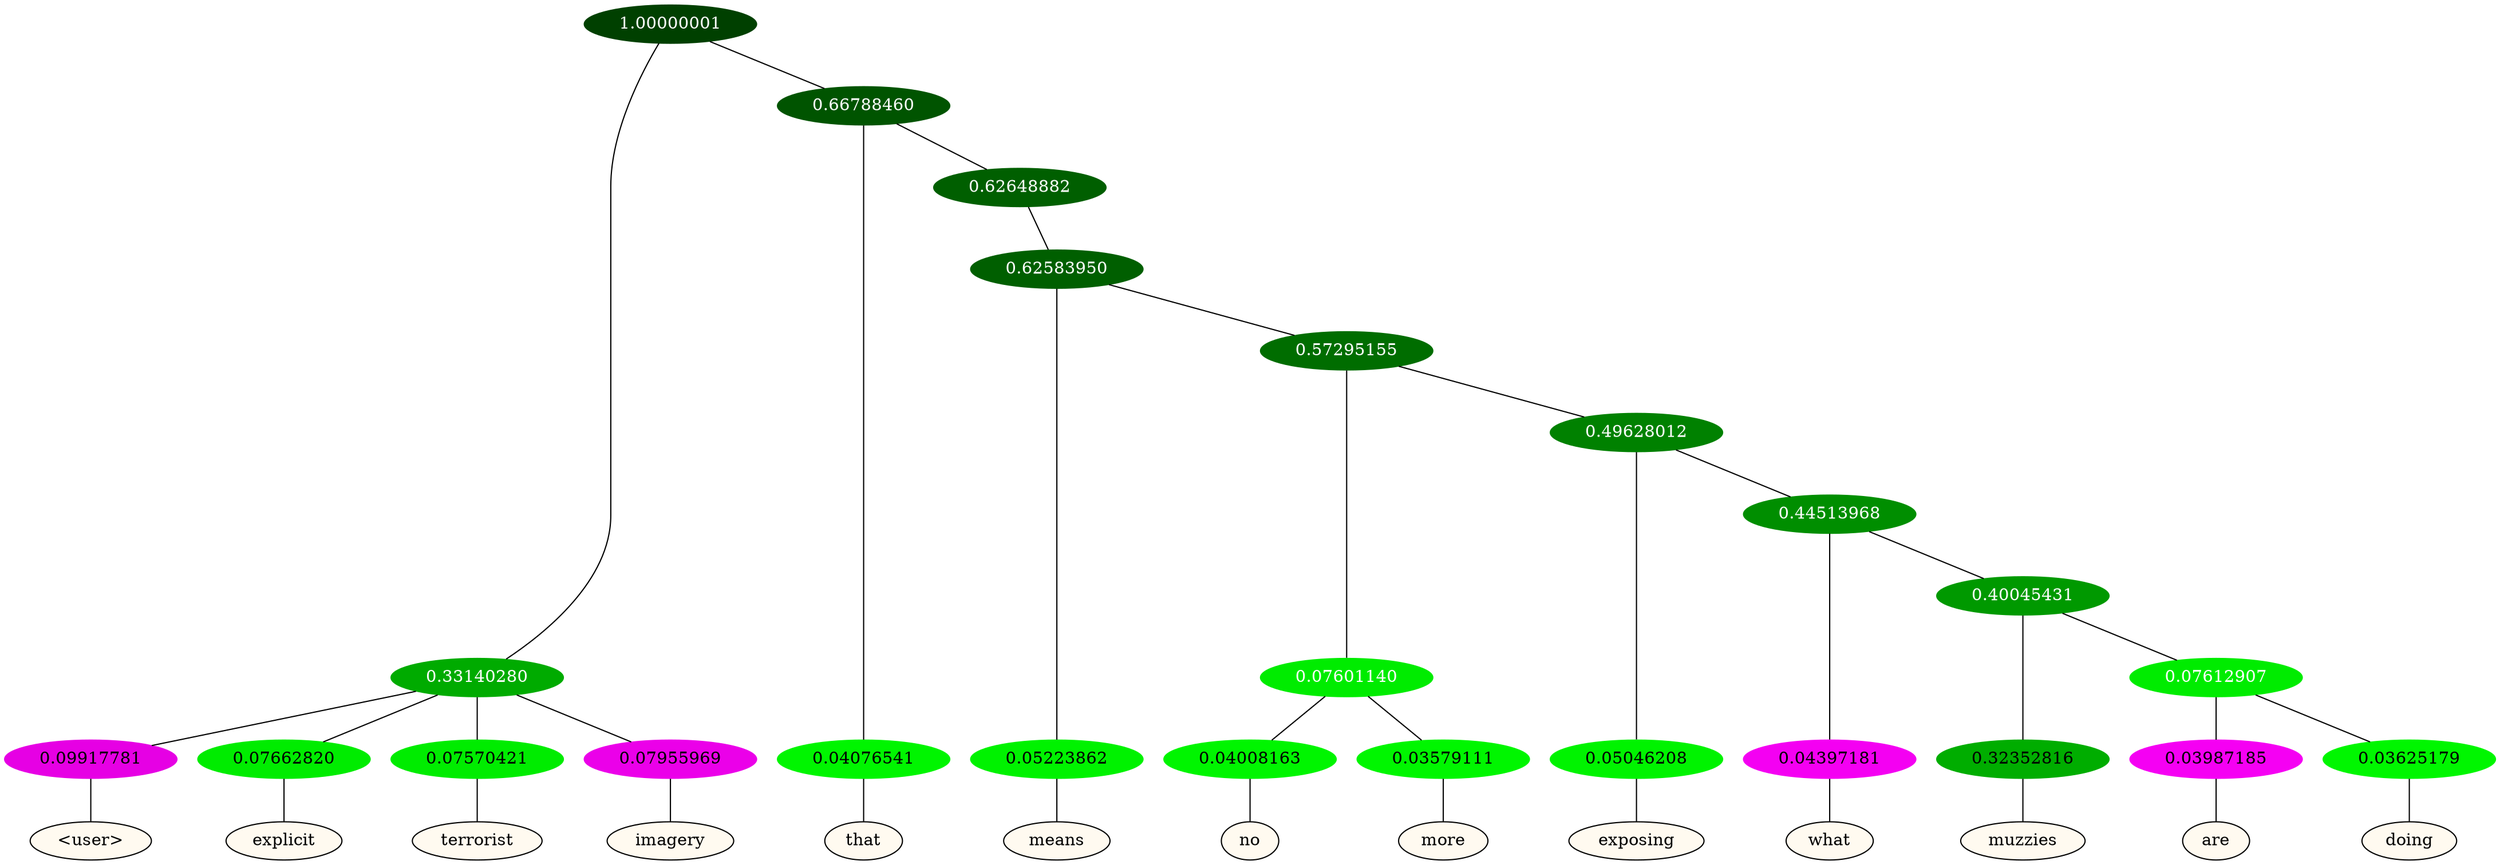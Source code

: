 graph {
	node [format=png height=0.15 nodesep=0.001 ordering=out overlap=prism overlap_scaling=0.01 ranksep=0.001 ratio=0.2 style=filled width=0.15]
	{
		rank=same
		a_w_3 [label="\<user\>" color=black fillcolor=floralwhite style="filled,solid"]
		a_w_4 [label=explicit color=black fillcolor=floralwhite style="filled,solid"]
		a_w_5 [label=terrorist color=black fillcolor=floralwhite style="filled,solid"]
		a_w_6 [label=imagery color=black fillcolor=floralwhite style="filled,solid"]
		a_w_7 [label=that color=black fillcolor=floralwhite style="filled,solid"]
		a_w_10 [label=means color=black fillcolor=floralwhite style="filled,solid"]
		a_w_14 [label=no color=black fillcolor=floralwhite style="filled,solid"]
		a_w_15 [label=more color=black fillcolor=floralwhite style="filled,solid"]
		a_w_16 [label=exposing color=black fillcolor=floralwhite style="filled,solid"]
		a_w_18 [label=what color=black fillcolor=floralwhite style="filled,solid"]
		a_w_20 [label=muzzies color=black fillcolor=floralwhite style="filled,solid"]
		a_w_22 [label=are color=black fillcolor=floralwhite style="filled,solid"]
		a_w_23 [label=doing color=black fillcolor=floralwhite style="filled,solid"]
	}
	a_n_3 -- a_w_3
	a_n_4 -- a_w_4
	a_n_5 -- a_w_5
	a_n_6 -- a_w_6
	a_n_7 -- a_w_7
	a_n_10 -- a_w_10
	a_n_14 -- a_w_14
	a_n_15 -- a_w_15
	a_n_16 -- a_w_16
	a_n_18 -- a_w_18
	a_n_20 -- a_w_20
	a_n_22 -- a_w_22
	a_n_23 -- a_w_23
	{
		rank=same
		a_n_3 [label=0.09917781 color="0.835 1.000 0.901" fontcolor=black]
		a_n_4 [label=0.07662820 color="0.334 1.000 0.923" fontcolor=black]
		a_n_5 [label=0.07570421 color="0.334 1.000 0.924" fontcolor=black]
		a_n_6 [label=0.07955969 color="0.835 1.000 0.920" fontcolor=black]
		a_n_7 [label=0.04076541 color="0.334 1.000 0.959" fontcolor=black]
		a_n_10 [label=0.05223862 color="0.334 1.000 0.948" fontcolor=black]
		a_n_14 [label=0.04008163 color="0.334 1.000 0.960" fontcolor=black]
		a_n_15 [label=0.03579111 color="0.334 1.000 0.964" fontcolor=black]
		a_n_16 [label=0.05046208 color="0.334 1.000 0.950" fontcolor=black]
		a_n_18 [label=0.04397181 color="0.835 1.000 0.956" fontcolor=black]
		a_n_20 [label=0.32352816 color="0.334 1.000 0.676" fontcolor=black]
		a_n_22 [label=0.03987185 color="0.835 1.000 0.960" fontcolor=black]
		a_n_23 [label=0.03625179 color="0.334 1.000 0.964" fontcolor=black]
	}
	a_n_0 [label=1.00000001 color="0.334 1.000 0.250" fontcolor=grey99]
	a_n_1 [label=0.33140280 color="0.334 1.000 0.669" fontcolor=grey99]
	a_n_0 -- a_n_1
	a_n_2 [label=0.66788460 color="0.334 1.000 0.332" fontcolor=grey99]
	a_n_0 -- a_n_2
	a_n_1 -- a_n_3
	a_n_1 -- a_n_4
	a_n_1 -- a_n_5
	a_n_1 -- a_n_6
	a_n_2 -- a_n_7
	a_n_8 [label=0.62648882 color="0.334 1.000 0.374" fontcolor=grey99]
	a_n_2 -- a_n_8
	a_n_9 [label=0.62583950 color="0.334 1.000 0.374" fontcolor=grey99]
	a_n_8 -- a_n_9
	a_n_9 -- a_n_10
	a_n_11 [label=0.57295155 color="0.334 1.000 0.427" fontcolor=grey99]
	a_n_9 -- a_n_11
	a_n_12 [label=0.07601140 color="0.334 1.000 0.924" fontcolor=grey99]
	a_n_11 -- a_n_12
	a_n_13 [label=0.49628012 color="0.334 1.000 0.504" fontcolor=grey99]
	a_n_11 -- a_n_13
	a_n_12 -- a_n_14
	a_n_12 -- a_n_15
	a_n_13 -- a_n_16
	a_n_17 [label=0.44513968 color="0.334 1.000 0.555" fontcolor=grey99]
	a_n_13 -- a_n_17
	a_n_17 -- a_n_18
	a_n_19 [label=0.40045431 color="0.334 1.000 0.600" fontcolor=grey99]
	a_n_17 -- a_n_19
	a_n_19 -- a_n_20
	a_n_21 [label=0.07612907 color="0.334 1.000 0.924" fontcolor=grey99]
	a_n_19 -- a_n_21
	a_n_21 -- a_n_22
	a_n_21 -- a_n_23
}
